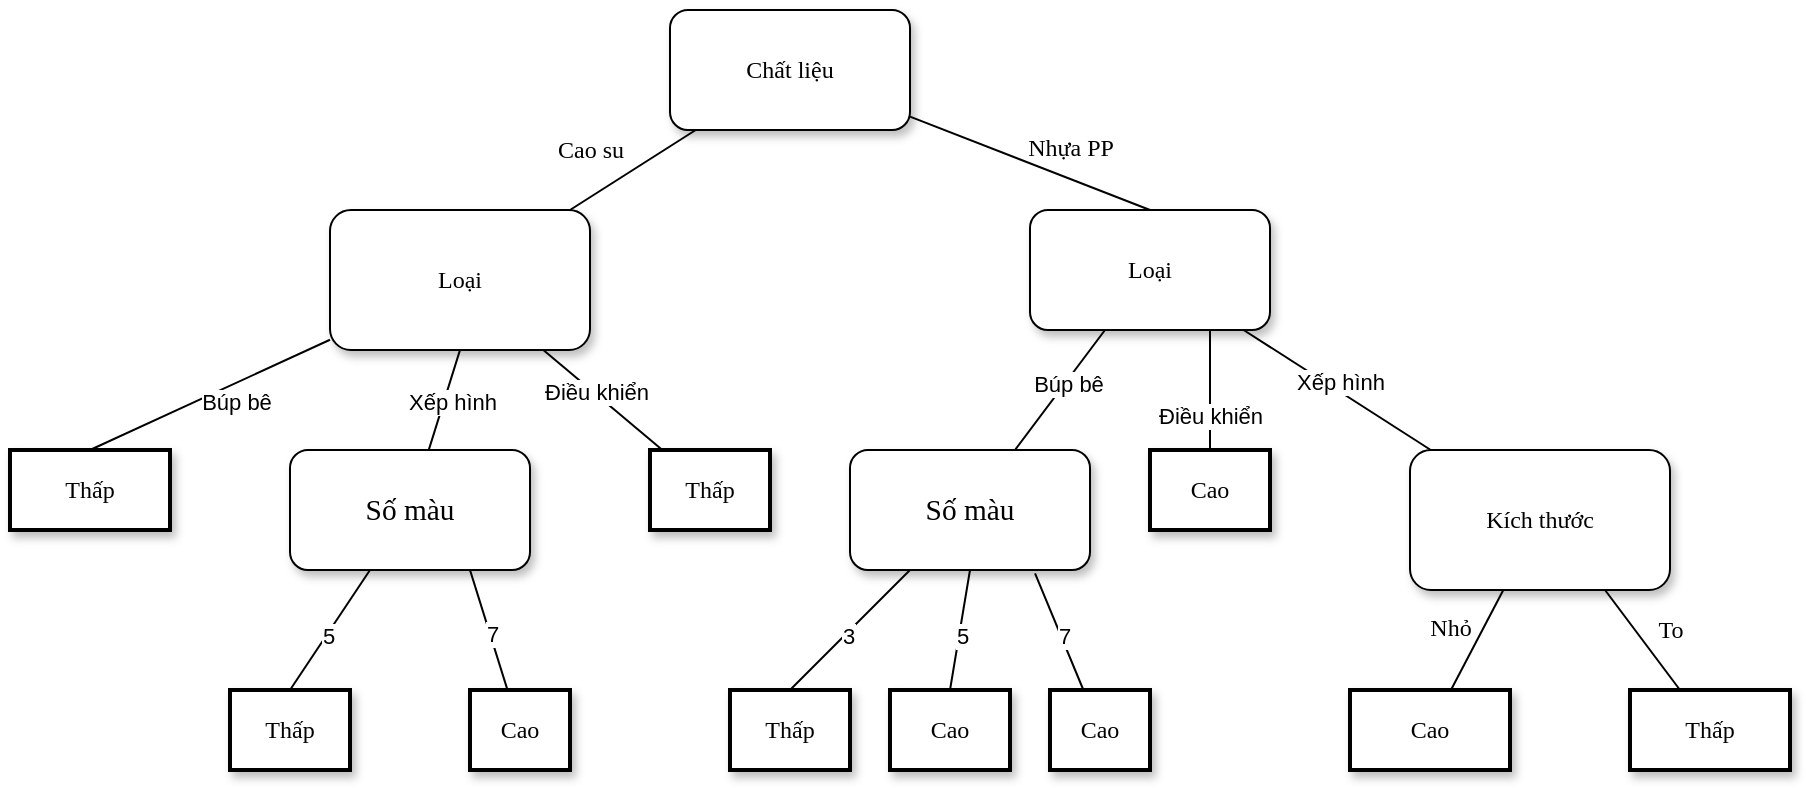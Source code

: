 <mxfile version="24.5.4" type="github">
  <diagram name="Page-1" id="10a91c8b-09ff-31b1-d368-03940ed4cc9e">
    <mxGraphModel dx="875" dy="435" grid="1" gridSize="10" guides="1" tooltips="1" connect="1" arrows="1" fold="1" page="1" pageScale="1" pageWidth="1100" pageHeight="850" background="none" math="0" shadow="0">
      <root>
        <mxCell id="0" />
        <mxCell id="1" parent="0" />
        <mxCell id="A8scdIbVoGo1jS-KfTbk-1" value="Chất liệu" style="whiteSpace=wrap;html=1;rounded=1;shadow=1;labelBackgroundColor=none;strokeWidth=1;fontFamily=Verdana;fontSize=12;align=center;" vertex="1" parent="1">
          <mxGeometry x="720" y="60" width="120" height="60" as="geometry" />
        </mxCell>
        <mxCell id="A8scdIbVoGo1jS-KfTbk-2" value="Loại" style="whiteSpace=wrap;html=1;rounded=1;shadow=1;labelBackgroundColor=none;strokeWidth=1;fontFamily=Verdana;fontSize=12;align=center;" vertex="1" parent="1">
          <mxGeometry x="550" y="160" width="130" height="70" as="geometry" />
        </mxCell>
        <mxCell id="A8scdIbVoGo1jS-KfTbk-4" value="Nhựa PP" style="rounded=0;html=1;labelBackgroundColor=none;startArrow=none;startFill=0;startSize=5;endArrow=none;endFill=0;endSize=5;jettySize=auto;orthogonalLoop=1;strokeWidth=1;fontFamily=Verdana;fontSize=12;entryX=0.5;entryY=0;entryDx=0;entryDy=0;" edge="1" parent="1" source="A8scdIbVoGo1jS-KfTbk-1" target="A8scdIbVoGo1jS-KfTbk-46">
          <mxGeometry x="0.252" y="13" relative="1" as="geometry">
            <mxPoint y="-1" as="offset" />
            <mxPoint x="910.769" y="190" as="targetPoint" />
          </mxGeometry>
        </mxCell>
        <mxCell id="A8scdIbVoGo1jS-KfTbk-5" value="Cao su" style="rounded=0;html=1;labelBackgroundColor=none;startArrow=none;startFill=0;startSize=5;endArrow=none;endFill=0;endSize=5;jettySize=auto;orthogonalLoop=1;strokeWidth=1;fontFamily=Verdana;fontSize=12" edge="1" parent="1" source="A8scdIbVoGo1jS-KfTbk-1" target="A8scdIbVoGo1jS-KfTbk-2">
          <mxGeometry x="0.341" y="-20" relative="1" as="geometry">
            <mxPoint as="offset" />
          </mxGeometry>
        </mxCell>
        <mxCell id="A8scdIbVoGo1jS-KfTbk-23" value="" style="endArrow=none;html=1;rounded=0;exitX=0.5;exitY=0;exitDx=0;exitDy=0;" edge="1" parent="1" source="A8scdIbVoGo1jS-KfTbk-26" target="A8scdIbVoGo1jS-KfTbk-2">
          <mxGeometry width="50" height="50" relative="1" as="geometry">
            <mxPoint x="546.667" y="280" as="sourcePoint" />
            <mxPoint x="440" y="270" as="targetPoint" />
          </mxGeometry>
        </mxCell>
        <mxCell id="A8scdIbVoGo1jS-KfTbk-80" value="Búp bê" style="edgeLabel;html=1;align=center;verticalAlign=middle;resizable=0;points=[];" vertex="1" connectable="0" parent="A8scdIbVoGo1jS-KfTbk-23">
          <mxGeometry x="0.148" y="-8" relative="1" as="geometry">
            <mxPoint as="offset" />
          </mxGeometry>
        </mxCell>
        <mxCell id="A8scdIbVoGo1jS-KfTbk-26" value="&lt;span&gt;Thấp&lt;/span&gt;" style="whiteSpace=wrap;html=1;rounded=0;shadow=1;labelBackgroundColor=none;strokeWidth=2;fontFamily=Verdana;fontSize=12;align=center;" vertex="1" parent="1">
          <mxGeometry x="390" y="280" width="80" height="40" as="geometry" />
        </mxCell>
        <mxCell id="A8scdIbVoGo1jS-KfTbk-38" value="&lt;span&gt;Thấp&lt;/span&gt;" style="whiteSpace=wrap;html=1;rounded=0;shadow=1;labelBackgroundColor=none;strokeWidth=2;fontFamily=Verdana;fontSize=12;align=center;" vertex="1" parent="1">
          <mxGeometry x="710" y="280" width="60" height="40" as="geometry" />
        </mxCell>
        <mxCell id="A8scdIbVoGo1jS-KfTbk-39" value="" style="endArrow=none;html=1;rounded=0;" edge="1" source="A8scdIbVoGo1jS-KfTbk-38" target="A8scdIbVoGo1jS-KfTbk-2" parent="1">
          <mxGeometry width="50" height="50" relative="1" as="geometry">
            <mxPoint x="370" y="620" as="sourcePoint" />
            <mxPoint x="563.636" y="340" as="targetPoint" />
          </mxGeometry>
        </mxCell>
        <mxCell id="A8scdIbVoGo1jS-KfTbk-40" value="Điều khiển" style="edgeLabel;html=1;align=center;verticalAlign=middle;resizable=0;points=[];" vertex="1" connectable="0" parent="A8scdIbVoGo1jS-KfTbk-39">
          <mxGeometry x="0.128" y="-1" relative="1" as="geometry">
            <mxPoint as="offset" />
          </mxGeometry>
        </mxCell>
        <mxCell id="A8scdIbVoGo1jS-KfTbk-42" value="" style="endArrow=none;html=1;rounded=0;entryX=0.5;entryY=1;entryDx=0;entryDy=0;" edge="1" source="A8scdIbVoGo1jS-KfTbk-81" target="A8scdIbVoGo1jS-KfTbk-2" parent="1">
          <mxGeometry width="50" height="50" relative="1" as="geometry">
            <mxPoint x="590" y="280" as="sourcePoint" />
            <mxPoint x="596.364" y="340" as="targetPoint" />
          </mxGeometry>
        </mxCell>
        <mxCell id="A8scdIbVoGo1jS-KfTbk-43" value="Xếp hình" style="edgeLabel;html=1;align=center;verticalAlign=middle;resizable=0;points=[];" vertex="1" connectable="0" parent="A8scdIbVoGo1jS-KfTbk-42">
          <mxGeometry x="0.012" y="-4" relative="1" as="geometry">
            <mxPoint as="offset" />
          </mxGeometry>
        </mxCell>
        <mxCell id="A8scdIbVoGo1jS-KfTbk-46" value="&lt;span&gt;Loại&lt;/span&gt;" style="whiteSpace=wrap;html=1;rounded=1;shadow=1;labelBackgroundColor=none;strokeWidth=1;fontFamily=Verdana;fontSize=12;align=center;" vertex="1" parent="1">
          <mxGeometry x="900" y="160" width="120" height="60" as="geometry" />
        </mxCell>
        <mxCell id="A8scdIbVoGo1jS-KfTbk-47" value="&lt;span&gt;Cao&lt;/span&gt;" style="whiteSpace=wrap;html=1;rounded=0;shadow=1;labelBackgroundColor=none;strokeWidth=2;fontFamily=Verdana;fontSize=12;align=center;" vertex="1" parent="1">
          <mxGeometry x="960" y="280" width="60" height="40" as="geometry" />
        </mxCell>
        <mxCell id="A8scdIbVoGo1jS-KfTbk-48" value="" style="endArrow=none;html=1;rounded=0;" edge="1" source="A8scdIbVoGo1jS-KfTbk-55" target="A8scdIbVoGo1jS-KfTbk-46" parent="1">
          <mxGeometry width="50" height="50" relative="1" as="geometry">
            <mxPoint x="840" y="310" as="sourcePoint" />
            <mxPoint x="730" y="340" as="targetPoint" />
          </mxGeometry>
        </mxCell>
        <mxCell id="A8scdIbVoGo1jS-KfTbk-49" value="Búp bê" style="edgeLabel;html=1;align=center;verticalAlign=middle;resizable=0;points=[];" vertex="1" connectable="0" parent="A8scdIbVoGo1jS-KfTbk-48">
          <mxGeometry x="0.128" y="-1" relative="1" as="geometry">
            <mxPoint as="offset" />
          </mxGeometry>
        </mxCell>
        <mxCell id="A8scdIbVoGo1jS-KfTbk-51" value="" style="endArrow=none;html=1;rounded=0;" edge="1" source="A8scdIbVoGo1jS-KfTbk-68" target="A8scdIbVoGo1jS-KfTbk-46" parent="1">
          <mxGeometry width="50" height="50" relative="1" as="geometry">
            <mxPoint x="1050" y="330" as="sourcePoint" />
            <mxPoint x="950" y="350" as="targetPoint" />
          </mxGeometry>
        </mxCell>
        <mxCell id="A8scdIbVoGo1jS-KfTbk-52" value="Xếp hình" style="edgeLabel;html=1;align=center;verticalAlign=middle;resizable=0;points=[];" vertex="1" connectable="0" parent="A8scdIbVoGo1jS-KfTbk-51">
          <mxGeometry x="0.012" y="-4" relative="1" as="geometry">
            <mxPoint as="offset" />
          </mxGeometry>
        </mxCell>
        <mxCell id="A8scdIbVoGo1jS-KfTbk-53" value="" style="endArrow=none;html=1;rounded=0;entryX=0.75;entryY=1;entryDx=0;entryDy=0;" edge="1" parent="1" source="A8scdIbVoGo1jS-KfTbk-47" target="A8scdIbVoGo1jS-KfTbk-46">
          <mxGeometry width="50" height="50" relative="1" as="geometry">
            <mxPoint x="1030" y="320" as="sourcePoint" />
            <mxPoint x="950" y="300" as="targetPoint" />
          </mxGeometry>
        </mxCell>
        <mxCell id="A8scdIbVoGo1jS-KfTbk-54" value="Điều khiển" style="edgeLabel;html=1;align=center;verticalAlign=middle;resizable=0;points=[];" vertex="1" connectable="0" parent="A8scdIbVoGo1jS-KfTbk-53">
          <mxGeometry x="-0.437" relative="1" as="geometry">
            <mxPoint as="offset" />
          </mxGeometry>
        </mxCell>
        <mxCell id="A8scdIbVoGo1jS-KfTbk-55" value="&lt;span style=&quot;font-size:11.0pt;font-family:&lt;br/&gt;&amp;quot;Times New Roman&amp;quot;,serif;mso-fareast-font-family:&amp;quot;Times New Roman&amp;quot;;mso-ansi-language:&lt;br/&gt;EN-US;mso-fareast-language:EN-US;mso-bidi-language:AR-SA&quot; lang=&quot;EN-US&quot;&gt;Số màu&lt;/span&gt;" style="whiteSpace=wrap;html=1;rounded=1;shadow=1;labelBackgroundColor=none;strokeWidth=1;fontFamily=Verdana;fontSize=12;align=center;" vertex="1" parent="1">
          <mxGeometry x="810" y="280" width="120" height="60" as="geometry" />
        </mxCell>
        <mxCell id="A8scdIbVoGo1jS-KfTbk-56" value="" style="endArrow=none;html=1;rounded=0;exitX=0.5;exitY=0;exitDx=0;exitDy=0;" edge="1" parent="1" source="A8scdIbVoGo1jS-KfTbk-57" target="A8scdIbVoGo1jS-KfTbk-55">
          <mxGeometry width="50" height="50" relative="1" as="geometry">
            <mxPoint x="810" y="430" as="sourcePoint" />
            <mxPoint x="960" y="450" as="targetPoint" />
          </mxGeometry>
        </mxCell>
        <mxCell id="A8scdIbVoGo1jS-KfTbk-58" value="3" style="edgeLabel;html=1;align=center;verticalAlign=middle;resizable=0;points=[];" vertex="1" connectable="0" parent="A8scdIbVoGo1jS-KfTbk-56">
          <mxGeometry x="-0.084" y="-1" relative="1" as="geometry">
            <mxPoint as="offset" />
          </mxGeometry>
        </mxCell>
        <mxCell id="A8scdIbVoGo1jS-KfTbk-57" value="&lt;span&gt;Thấp&lt;/span&gt;" style="whiteSpace=wrap;html=1;rounded=0;shadow=1;labelBackgroundColor=none;strokeWidth=2;fontFamily=Verdana;fontSize=12;align=center;" vertex="1" parent="1">
          <mxGeometry x="750" y="400" width="60" height="40" as="geometry" />
        </mxCell>
        <mxCell id="A8scdIbVoGo1jS-KfTbk-61" value="" style="endArrow=none;html=1;rounded=0;exitX=0.5;exitY=0;exitDx=0;exitDy=0;entryX=0.5;entryY=1;entryDx=0;entryDy=0;" edge="1" source="A8scdIbVoGo1jS-KfTbk-63" parent="1" target="A8scdIbVoGo1jS-KfTbk-55">
          <mxGeometry width="50" height="50" relative="1" as="geometry">
            <mxPoint x="920" y="450" as="sourcePoint" />
            <mxPoint x="939" y="400" as="targetPoint" />
          </mxGeometry>
        </mxCell>
        <mxCell id="A8scdIbVoGo1jS-KfTbk-62" value="5" style="edgeLabel;html=1;align=center;verticalAlign=middle;resizable=0;points=[];" vertex="1" connectable="0" parent="A8scdIbVoGo1jS-KfTbk-61">
          <mxGeometry x="-0.084" y="-1" relative="1" as="geometry">
            <mxPoint as="offset" />
          </mxGeometry>
        </mxCell>
        <mxCell id="A8scdIbVoGo1jS-KfTbk-63" value="&lt;span&gt;Cao&lt;/span&gt;" style="whiteSpace=wrap;html=1;rounded=0;shadow=1;labelBackgroundColor=none;strokeWidth=2;fontFamily=Verdana;fontSize=12;align=center;" vertex="1" parent="1">
          <mxGeometry x="830" y="400" width="60" height="40" as="geometry" />
        </mxCell>
        <mxCell id="A8scdIbVoGo1jS-KfTbk-65" value="" style="endArrow=none;html=1;rounded=0;entryX=0.771;entryY=1.029;entryDx=0;entryDy=0;entryPerimeter=0;" edge="1" source="A8scdIbVoGo1jS-KfTbk-67" parent="1" target="A8scdIbVoGo1jS-KfTbk-55">
          <mxGeometry width="50" height="50" relative="1" as="geometry">
            <mxPoint x="935" y="390" as="sourcePoint" />
            <mxPoint x="969" y="380" as="targetPoint" />
          </mxGeometry>
        </mxCell>
        <mxCell id="A8scdIbVoGo1jS-KfTbk-66" value="7" style="edgeLabel;html=1;align=center;verticalAlign=middle;resizable=0;points=[];" vertex="1" connectable="0" parent="A8scdIbVoGo1jS-KfTbk-65">
          <mxGeometry x="-0.084" y="-1" relative="1" as="geometry">
            <mxPoint as="offset" />
          </mxGeometry>
        </mxCell>
        <mxCell id="A8scdIbVoGo1jS-KfTbk-67" value="&lt;span&gt;Cao&lt;/span&gt;" style="whiteSpace=wrap;html=1;rounded=0;shadow=1;labelBackgroundColor=none;strokeWidth=2;fontFamily=Verdana;fontSize=12;align=center;" vertex="1" parent="1">
          <mxGeometry x="910" y="400" width="50" height="40" as="geometry" />
        </mxCell>
        <mxCell id="A8scdIbVoGo1jS-KfTbk-68" value="Kích thước" style="whiteSpace=wrap;html=1;rounded=1;shadow=1;labelBackgroundColor=none;strokeWidth=1;fontFamily=Verdana;fontSize=12;align=center;" vertex="1" parent="1">
          <mxGeometry x="1090" y="280" width="130" height="70" as="geometry" />
        </mxCell>
        <mxCell id="A8scdIbVoGo1jS-KfTbk-73" value="&lt;span&gt;Thấp&lt;/span&gt;" style="whiteSpace=wrap;html=1;rounded=0;shadow=1;labelBackgroundColor=none;strokeWidth=2;fontFamily=Verdana;fontSize=12;align=center;" vertex="1" parent="1">
          <mxGeometry x="1200" y="400" width="80" height="40" as="geometry" />
        </mxCell>
        <mxCell id="A8scdIbVoGo1jS-KfTbk-74" value="Nhỏ" style="rounded=0;html=1;labelBackgroundColor=none;startArrow=none;startFill=0;startSize=5;endArrow=none;endFill=0;endSize=5;jettySize=auto;orthogonalLoop=1;strokeWidth=1;fontFamily=Verdana;fontSize=12" edge="1" target="A8scdIbVoGo1jS-KfTbk-77" parent="1" source="A8scdIbVoGo1jS-KfTbk-68">
          <mxGeometry x="0.066" y="-14" relative="1" as="geometry">
            <mxPoint y="-1" as="offset" />
            <mxPoint x="1249" y="380" as="sourcePoint" />
            <mxPoint x="1070" y="450" as="targetPoint" />
          </mxGeometry>
        </mxCell>
        <mxCell id="A8scdIbVoGo1jS-KfTbk-76" value="To" style="rounded=0;html=1;labelBackgroundColor=none;startArrow=none;startFill=0;startSize=5;endArrow=none;endFill=0;endSize=5;jettySize=auto;orthogonalLoop=1;strokeWidth=1;fontFamily=Verdana;fontSize=12;exitX=0.75;exitY=1;exitDx=0;exitDy=0;" edge="1" target="A8scdIbVoGo1jS-KfTbk-73" parent="1" source="A8scdIbVoGo1jS-KfTbk-68">
          <mxGeometry x="0.136" y="14" relative="1" as="geometry">
            <mxPoint as="offset" />
            <mxPoint x="1213.261" y="470" as="targetPoint" />
            <mxPoint x="1301" y="380" as="sourcePoint" />
          </mxGeometry>
        </mxCell>
        <mxCell id="A8scdIbVoGo1jS-KfTbk-77" value="&lt;span&gt;Cao&lt;/span&gt;" style="whiteSpace=wrap;html=1;rounded=0;shadow=1;labelBackgroundColor=none;strokeWidth=2;fontFamily=Verdana;fontSize=12;align=center;" vertex="1" parent="1">
          <mxGeometry x="1060" y="400" width="80" height="40" as="geometry" />
        </mxCell>
        <mxCell id="A8scdIbVoGo1jS-KfTbk-81" value="&lt;span style=&quot;font-size:11.0pt;font-family:&lt;br/&gt;&amp;quot;Times New Roman&amp;quot;,serif;mso-fareast-font-family:&amp;quot;Times New Roman&amp;quot;;mso-ansi-language:&lt;br/&gt;EN-US;mso-fareast-language:EN-US;mso-bidi-language:AR-SA&quot; lang=&quot;EN-US&quot;&gt;Số màu&lt;/span&gt;" style="whiteSpace=wrap;html=1;rounded=1;shadow=1;labelBackgroundColor=none;strokeWidth=1;fontFamily=Verdana;fontSize=12;align=center;" vertex="1" parent="1">
          <mxGeometry x="530" y="280" width="120" height="60" as="geometry" />
        </mxCell>
        <mxCell id="A8scdIbVoGo1jS-KfTbk-87" value="" style="endArrow=none;html=1;rounded=0;exitX=0.5;exitY=0;exitDx=0;exitDy=0;" edge="1" source="A8scdIbVoGo1jS-KfTbk-89" parent="1" target="A8scdIbVoGo1jS-KfTbk-81">
          <mxGeometry width="50" height="50" relative="1" as="geometry">
            <mxPoint x="640" y="470" as="sourcePoint" />
            <mxPoint x="590" y="360" as="targetPoint" />
          </mxGeometry>
        </mxCell>
        <mxCell id="A8scdIbVoGo1jS-KfTbk-88" value="5" style="edgeLabel;html=1;align=center;verticalAlign=middle;resizable=0;points=[];" vertex="1" connectable="0" parent="A8scdIbVoGo1jS-KfTbk-87">
          <mxGeometry x="-0.084" y="-1" relative="1" as="geometry">
            <mxPoint as="offset" />
          </mxGeometry>
        </mxCell>
        <mxCell id="A8scdIbVoGo1jS-KfTbk-89" value="&lt;span&gt;Thấp&lt;/span&gt;" style="whiteSpace=wrap;html=1;rounded=0;shadow=1;labelBackgroundColor=none;strokeWidth=2;fontFamily=Verdana;fontSize=12;align=center;" vertex="1" parent="1">
          <mxGeometry x="500" y="400" width="60" height="40" as="geometry" />
        </mxCell>
        <mxCell id="A8scdIbVoGo1jS-KfTbk-90" value="" style="endArrow=none;html=1;rounded=0;entryX=0.75;entryY=1;entryDx=0;entryDy=0;" edge="1" source="A8scdIbVoGo1jS-KfTbk-92" parent="1" target="A8scdIbVoGo1jS-KfTbk-81">
          <mxGeometry width="50" height="50" relative="1" as="geometry">
            <mxPoint x="655" y="410" as="sourcePoint" />
            <mxPoint x="623" y="362" as="targetPoint" />
          </mxGeometry>
        </mxCell>
        <mxCell id="A8scdIbVoGo1jS-KfTbk-91" value="7" style="edgeLabel;html=1;align=center;verticalAlign=middle;resizable=0;points=[];" vertex="1" connectable="0" parent="A8scdIbVoGo1jS-KfTbk-90">
          <mxGeometry x="-0.084" y="-1" relative="1" as="geometry">
            <mxPoint as="offset" />
          </mxGeometry>
        </mxCell>
        <mxCell id="A8scdIbVoGo1jS-KfTbk-92" value="&lt;span&gt;Cao&lt;/span&gt;" style="whiteSpace=wrap;html=1;rounded=0;shadow=1;labelBackgroundColor=none;strokeWidth=2;fontFamily=Verdana;fontSize=12;align=center;" vertex="1" parent="1">
          <mxGeometry x="620" y="400" width="50" height="40" as="geometry" />
        </mxCell>
      </root>
    </mxGraphModel>
  </diagram>
</mxfile>
